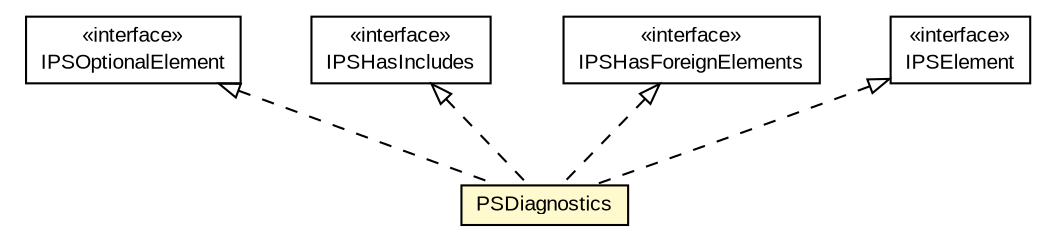 #!/usr/local/bin/dot
#
# Class diagram 
# Generated by UMLGraph version 5.1 (http://www.umlgraph.org/)
#

digraph G {
	edge [fontname="arial",fontsize=10,labelfontname="arial",labelfontsize=10];
	node [fontname="arial",fontsize=10,shape=plaintext];
	nodesep=0.25;
	ranksep=0.5;
	// com.helger.schematron.pure.model.PSDiagnostics
	c10753 [label=<<table title="com.helger.schematron.pure.model.PSDiagnostics" border="0" cellborder="1" cellspacing="0" cellpadding="2" port="p" bgcolor="lemonChiffon" href="./PSDiagnostics.html">
		<tr><td><table border="0" cellspacing="0" cellpadding="1">
<tr><td align="center" balign="center"> PSDiagnostics </td></tr>
		</table></td></tr>
		</table>>, fontname="arial", fontcolor="black", fontsize=10.0];
	// com.helger.schematron.pure.model.IPSOptionalElement
	c10757 [label=<<table title="com.helger.schematron.pure.model.IPSOptionalElement" border="0" cellborder="1" cellspacing="0" cellpadding="2" port="p" href="./IPSOptionalElement.html">
		<tr><td><table border="0" cellspacing="0" cellpadding="1">
<tr><td align="center" balign="center"> &#171;interface&#187; </td></tr>
<tr><td align="center" balign="center"> IPSOptionalElement </td></tr>
		</table></td></tr>
		</table>>, fontname="arial", fontcolor="black", fontsize=10.0];
	// com.helger.schematron.pure.model.IPSHasIncludes
	c10763 [label=<<table title="com.helger.schematron.pure.model.IPSHasIncludes" border="0" cellborder="1" cellspacing="0" cellpadding="2" port="p" href="./IPSHasIncludes.html">
		<tr><td><table border="0" cellspacing="0" cellpadding="1">
<tr><td align="center" balign="center"> &#171;interface&#187; </td></tr>
<tr><td align="center" balign="center"> IPSHasIncludes </td></tr>
		</table></td></tr>
		</table>>, fontname="arial", fontcolor="black", fontsize=10.0];
	// com.helger.schematron.pure.model.IPSHasForeignElements
	c10765 [label=<<table title="com.helger.schematron.pure.model.IPSHasForeignElements" border="0" cellborder="1" cellspacing="0" cellpadding="2" port="p" href="./IPSHasForeignElements.html">
		<tr><td><table border="0" cellspacing="0" cellpadding="1">
<tr><td align="center" balign="center"> &#171;interface&#187; </td></tr>
<tr><td align="center" balign="center"> IPSHasForeignElements </td></tr>
		</table></td></tr>
		</table>>, fontname="arial", fontcolor="black", fontsize=10.0];
	// com.helger.schematron.pure.model.IPSElement
	c10768 [label=<<table title="com.helger.schematron.pure.model.IPSElement" border="0" cellborder="1" cellspacing="0" cellpadding="2" port="p" href="./IPSElement.html">
		<tr><td><table border="0" cellspacing="0" cellpadding="1">
<tr><td align="center" balign="center"> &#171;interface&#187; </td></tr>
<tr><td align="center" balign="center"> IPSElement </td></tr>
		</table></td></tr>
		</table>>, fontname="arial", fontcolor="black", fontsize=10.0];
	//com.helger.schematron.pure.model.PSDiagnostics implements com.helger.schematron.pure.model.IPSElement
	c10768:p -> c10753:p [dir=back,arrowtail=empty,style=dashed];
	//com.helger.schematron.pure.model.PSDiagnostics implements com.helger.schematron.pure.model.IPSOptionalElement
	c10757:p -> c10753:p [dir=back,arrowtail=empty,style=dashed];
	//com.helger.schematron.pure.model.PSDiagnostics implements com.helger.schematron.pure.model.IPSHasForeignElements
	c10765:p -> c10753:p [dir=back,arrowtail=empty,style=dashed];
	//com.helger.schematron.pure.model.PSDiagnostics implements com.helger.schematron.pure.model.IPSHasIncludes
	c10763:p -> c10753:p [dir=back,arrowtail=empty,style=dashed];
}

